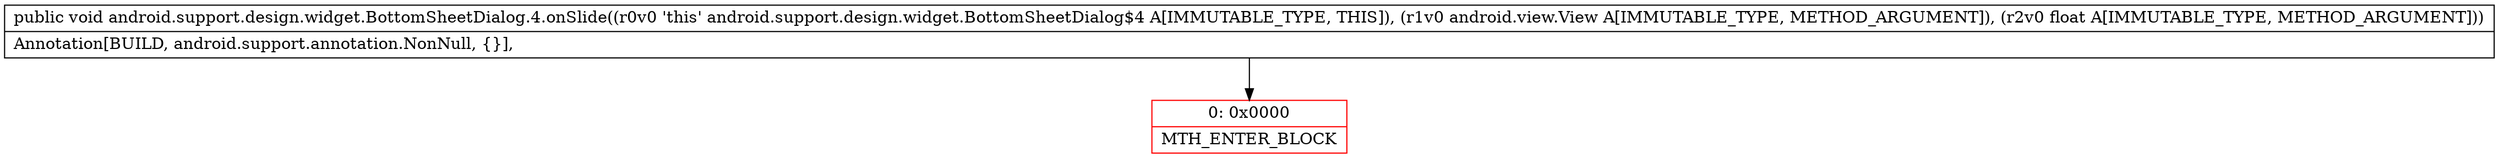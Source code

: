 digraph "CFG forandroid.support.design.widget.BottomSheetDialog.4.onSlide(Landroid\/view\/View;F)V" {
subgraph cluster_Region_198013801 {
label = "R(0)";
node [shape=record,color=blue];
}
Node_0 [shape=record,color=red,label="{0\:\ 0x0000|MTH_ENTER_BLOCK\l}"];
MethodNode[shape=record,label="{public void android.support.design.widget.BottomSheetDialog.4.onSlide((r0v0 'this' android.support.design.widget.BottomSheetDialog$4 A[IMMUTABLE_TYPE, THIS]), (r1v0 android.view.View A[IMMUTABLE_TYPE, METHOD_ARGUMENT]), (r2v0 float A[IMMUTABLE_TYPE, METHOD_ARGUMENT]))  | Annotation[BUILD, android.support.annotation.NonNull, \{\}], \l}"];
MethodNode -> Node_0;
}


